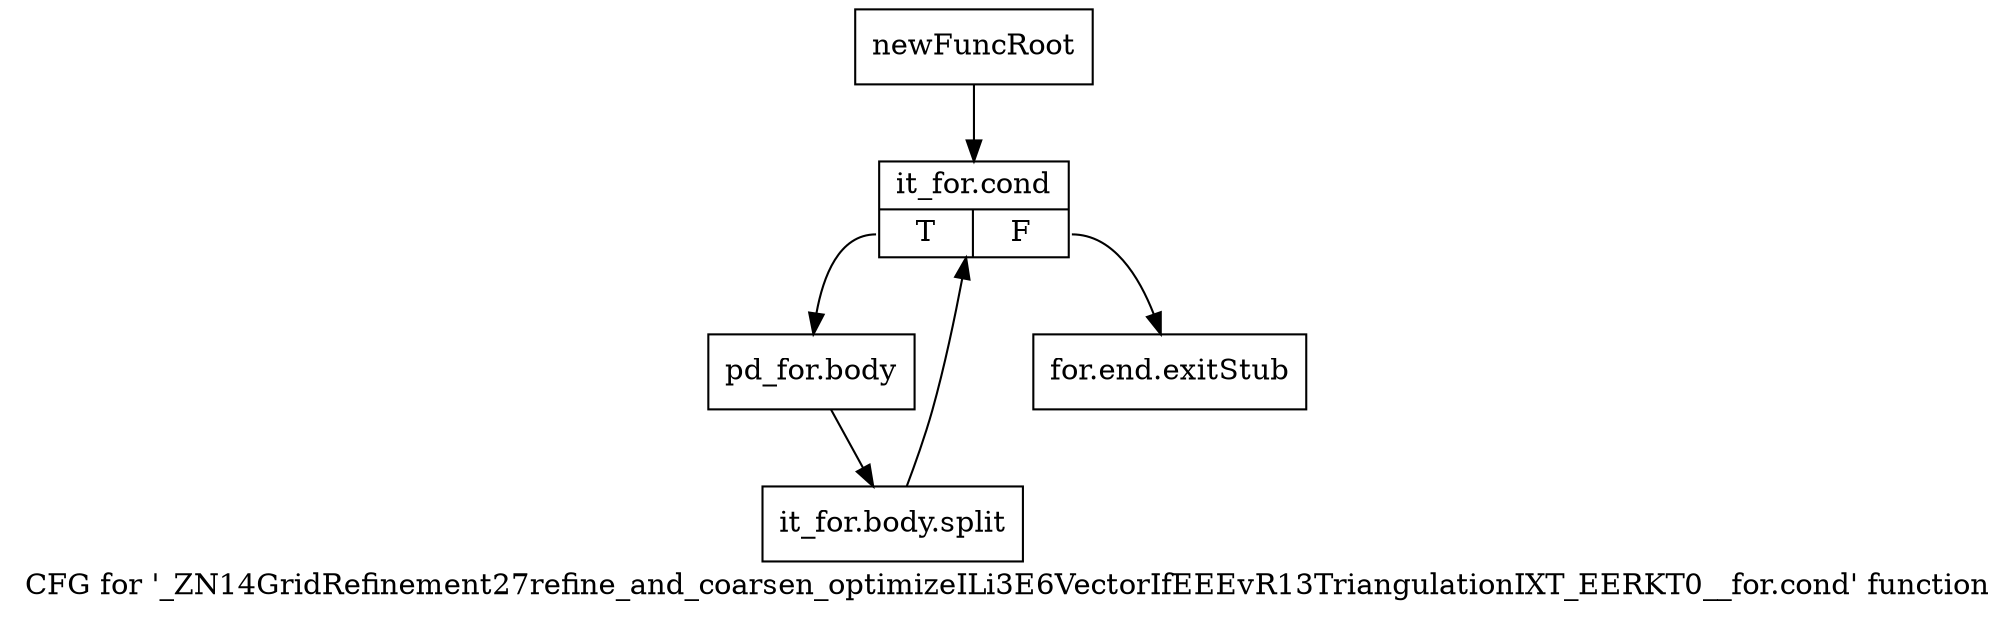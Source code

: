 digraph "CFG for '_ZN14GridRefinement27refine_and_coarsen_optimizeILi3E6VectorIfEEEvR13TriangulationIXT_EERKT0__for.cond' function" {
	label="CFG for '_ZN14GridRefinement27refine_and_coarsen_optimizeILi3E6VectorIfEEEvR13TriangulationIXT_EERKT0__for.cond' function";

	Node0x93d5880 [shape=record,label="{newFuncRoot}"];
	Node0x93d5880 -> Node0x93d5920;
	Node0x93d58d0 [shape=record,label="{for.end.exitStub}"];
	Node0x93d5920 [shape=record,label="{it_for.cond|{<s0>T|<s1>F}}"];
	Node0x93d5920:s0 -> Node0x93d5970;
	Node0x93d5920:s1 -> Node0x93d58d0;
	Node0x93d5970 [shape=record,label="{pd_for.body}"];
	Node0x93d5970 -> Node0xb5f78f0;
	Node0xb5f78f0 [shape=record,label="{it_for.body.split}"];
	Node0xb5f78f0 -> Node0x93d5920;
}
